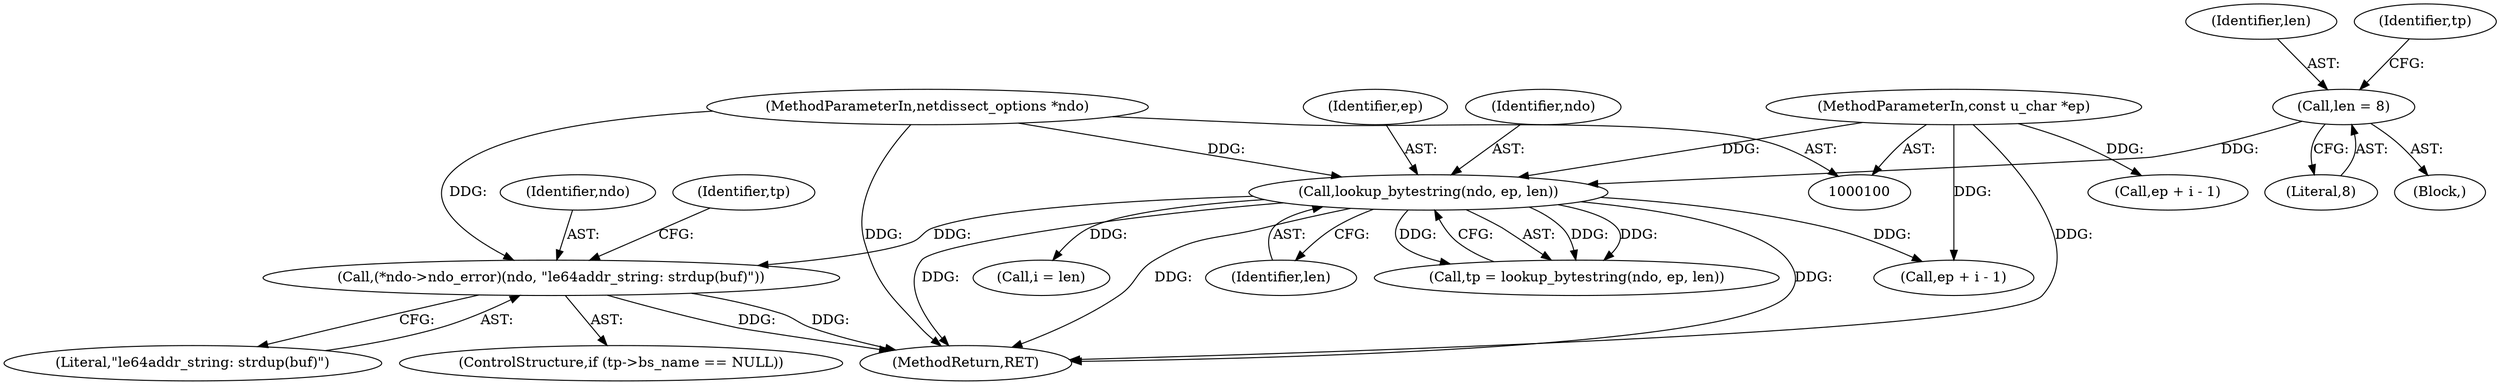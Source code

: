 digraph "0_tcpdump_730fc35968c5433b9e2a829779057f4f9495dc51@pointer" {
"1000190" [label="(Call,(*ndo->ndo_error)(ndo, \"le64addr_string: strdup(buf)\"))"];
"1000114" [label="(Call,lookup_bytestring(ndo, ep, len))"];
"1000101" [label="(MethodParameterIn,netdissect_options *ndo)"];
"1000102" [label="(MethodParameterIn,const u_char *ep)"];
"1000105" [label="(Call,len = 8)"];
"1000117" [label="(Identifier,len)"];
"1000103" [label="(Block,)"];
"1000102" [label="(MethodParameterIn,const u_char *ep)"];
"1000191" [label="(Identifier,ndo)"];
"1000106" [label="(Identifier,len)"];
"1000101" [label="(MethodParameterIn,netdissect_options *ndo)"];
"1000115" [label="(Identifier,ndo)"];
"1000130" [label="(Call,i = len)"];
"1000190" [label="(Call,(*ndo->ndo_error)(ndo, \"le64addr_string: strdup(buf)\"))"];
"1000195" [label="(Identifier,tp)"];
"1000114" [label="(Call,lookup_bytestring(ndo, ep, len))"];
"1000113" [label="(Identifier,tp)"];
"1000192" [label="(Literal,\"le64addr_string: strdup(buf)\")"];
"1000105" [label="(Call,len = 8)"];
"1000147" [label="(Call,ep + i - 1)"];
"1000112" [label="(Call,tp = lookup_bytestring(ndo, ep, len))"];
"1000116" [label="(Identifier,ep)"];
"1000107" [label="(Literal,8)"];
"1000161" [label="(Call,ep + i - 1)"];
"1000197" [label="(MethodReturn,RET)"];
"1000184" [label="(ControlStructure,if (tp->bs_name == NULL))"];
"1000190" -> "1000184"  [label="AST: "];
"1000190" -> "1000192"  [label="CFG: "];
"1000191" -> "1000190"  [label="AST: "];
"1000192" -> "1000190"  [label="AST: "];
"1000195" -> "1000190"  [label="CFG: "];
"1000190" -> "1000197"  [label="DDG: "];
"1000190" -> "1000197"  [label="DDG: "];
"1000114" -> "1000190"  [label="DDG: "];
"1000101" -> "1000190"  [label="DDG: "];
"1000114" -> "1000112"  [label="AST: "];
"1000114" -> "1000117"  [label="CFG: "];
"1000115" -> "1000114"  [label="AST: "];
"1000116" -> "1000114"  [label="AST: "];
"1000117" -> "1000114"  [label="AST: "];
"1000112" -> "1000114"  [label="CFG: "];
"1000114" -> "1000197"  [label="DDG: "];
"1000114" -> "1000197"  [label="DDG: "];
"1000114" -> "1000197"  [label="DDG: "];
"1000114" -> "1000112"  [label="DDG: "];
"1000114" -> "1000112"  [label="DDG: "];
"1000114" -> "1000112"  [label="DDG: "];
"1000101" -> "1000114"  [label="DDG: "];
"1000102" -> "1000114"  [label="DDG: "];
"1000105" -> "1000114"  [label="DDG: "];
"1000114" -> "1000130"  [label="DDG: "];
"1000114" -> "1000147"  [label="DDG: "];
"1000101" -> "1000100"  [label="AST: "];
"1000101" -> "1000197"  [label="DDG: "];
"1000102" -> "1000100"  [label="AST: "];
"1000102" -> "1000197"  [label="DDG: "];
"1000102" -> "1000147"  [label="DDG: "];
"1000102" -> "1000161"  [label="DDG: "];
"1000105" -> "1000103"  [label="AST: "];
"1000105" -> "1000107"  [label="CFG: "];
"1000106" -> "1000105"  [label="AST: "];
"1000107" -> "1000105"  [label="AST: "];
"1000113" -> "1000105"  [label="CFG: "];
}
